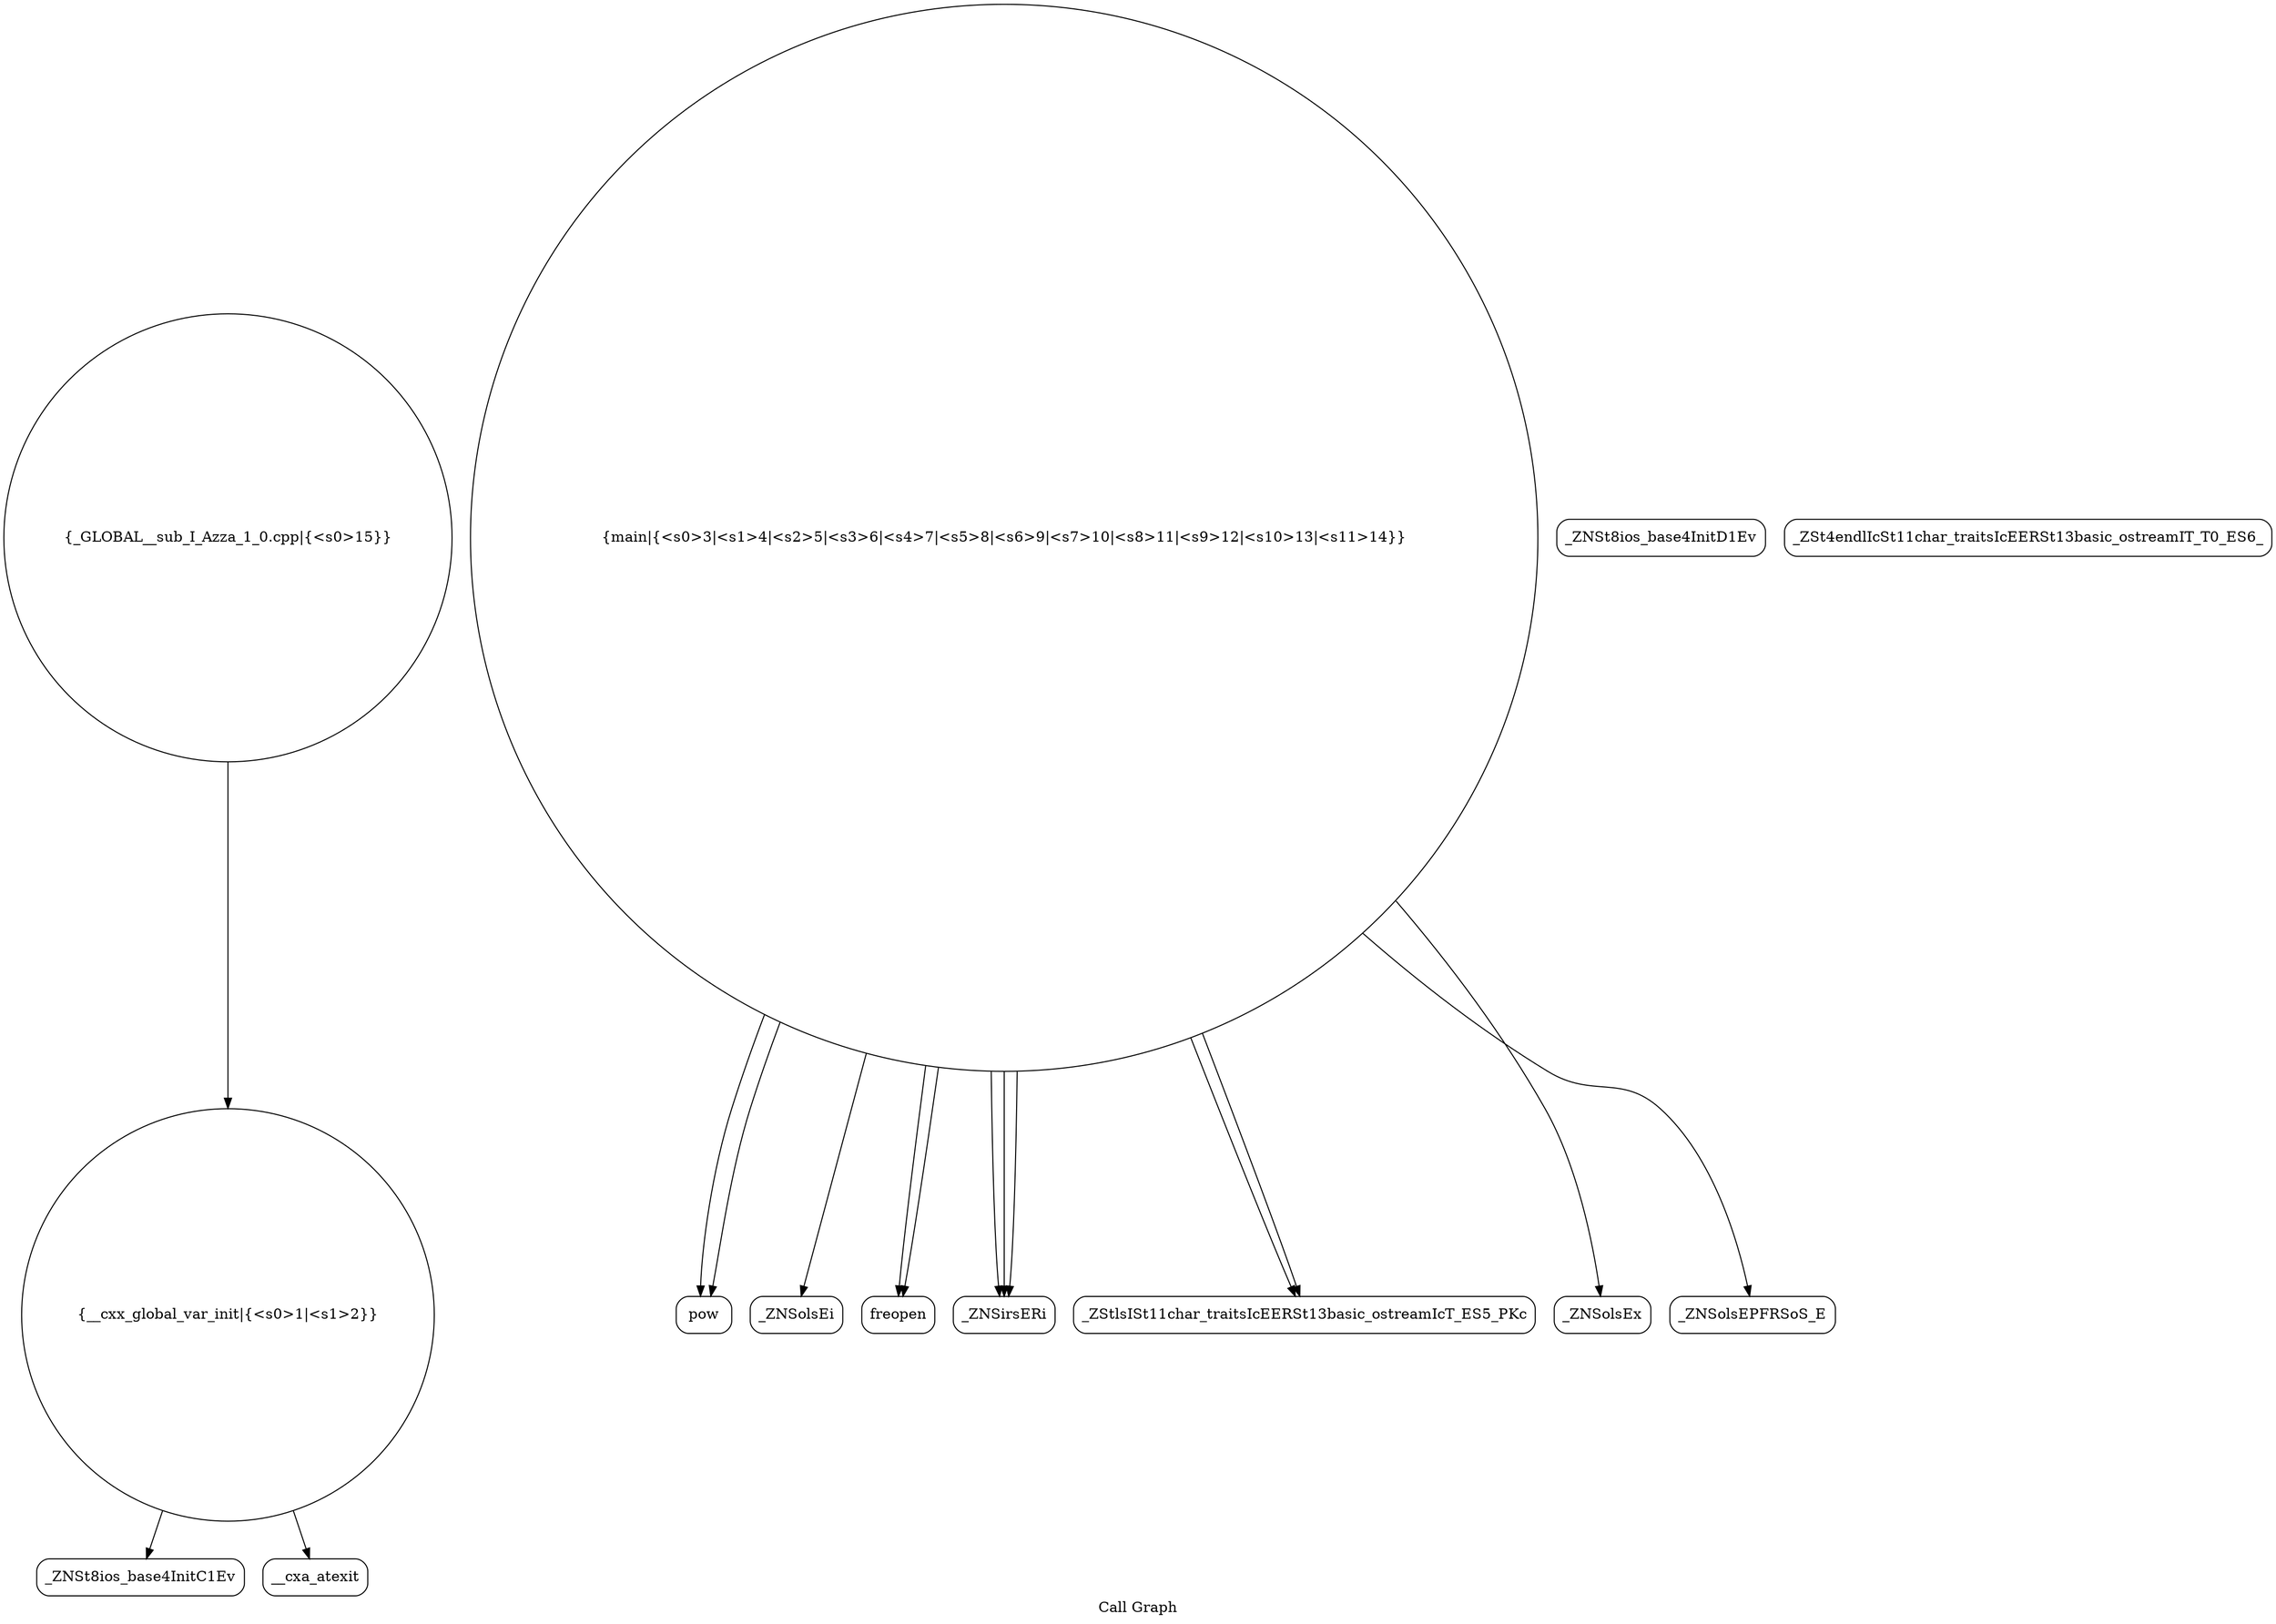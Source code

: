 digraph "Call Graph" {
	label="Call Graph";

	Node0x5598f11ba1a0 [shape=record,shape=circle,label="{__cxx_global_var_init|{<s0>1|<s1>2}}"];
	Node0x5598f11ba1a0:s0 -> Node0x5598f11ba630[color=black];
	Node0x5598f11ba1a0:s1 -> Node0x5598f11ba730[color=black];
	Node0x5598f11ba930 [shape=record,shape=Mrecord,label="{pow}"];
	Node0x5598f11ba6b0 [shape=record,shape=Mrecord,label="{_ZNSt8ios_base4InitD1Ev}"];
	Node0x5598f11baa30 [shape=record,shape=Mrecord,label="{_ZNSolsEi}"];
	Node0x5598f11ba7b0 [shape=record,shape=circle,label="{main|{<s0>3|<s1>4|<s2>5|<s3>6|<s4>7|<s5>8|<s6>9|<s7>10|<s8>11|<s9>12|<s10>13|<s11>14}}"];
	Node0x5598f11ba7b0:s0 -> Node0x5598f11ba830[color=black];
	Node0x5598f11ba7b0:s1 -> Node0x5598f11ba830[color=black];
	Node0x5598f11ba7b0:s2 -> Node0x5598f11ba8b0[color=black];
	Node0x5598f11ba7b0:s3 -> Node0x5598f11ba8b0[color=black];
	Node0x5598f11ba7b0:s4 -> Node0x5598f11ba8b0[color=black];
	Node0x5598f11ba7b0:s5 -> Node0x5598f11ba930[color=black];
	Node0x5598f11ba7b0:s6 -> Node0x5598f11ba930[color=black];
	Node0x5598f11ba7b0:s7 -> Node0x5598f11ba9b0[color=black];
	Node0x5598f11ba7b0:s8 -> Node0x5598f11baa30[color=black];
	Node0x5598f11ba7b0:s9 -> Node0x5598f11ba9b0[color=black];
	Node0x5598f11ba7b0:s10 -> Node0x5598f11baab0[color=black];
	Node0x5598f11ba7b0:s11 -> Node0x5598f11bab30[color=black];
	Node0x5598f11bab30 [shape=record,shape=Mrecord,label="{_ZNSolsEPFRSoS_E}"];
	Node0x5598f11ba8b0 [shape=record,shape=Mrecord,label="{_ZNSirsERi}"];
	Node0x5598f11bac30 [shape=record,shape=circle,label="{_GLOBAL__sub_I_Azza_1_0.cpp|{<s0>15}}"];
	Node0x5598f11bac30:s0 -> Node0x5598f11ba1a0[color=black];
	Node0x5598f11ba630 [shape=record,shape=Mrecord,label="{_ZNSt8ios_base4InitC1Ev}"];
	Node0x5598f11ba9b0 [shape=record,shape=Mrecord,label="{_ZStlsISt11char_traitsIcEERSt13basic_ostreamIcT_ES5_PKc}"];
	Node0x5598f11ba730 [shape=record,shape=Mrecord,label="{__cxa_atexit}"];
	Node0x5598f11baab0 [shape=record,shape=Mrecord,label="{_ZNSolsEx}"];
	Node0x5598f11ba830 [shape=record,shape=Mrecord,label="{freopen}"];
	Node0x5598f11babb0 [shape=record,shape=Mrecord,label="{_ZSt4endlIcSt11char_traitsIcEERSt13basic_ostreamIT_T0_ES6_}"];
}
